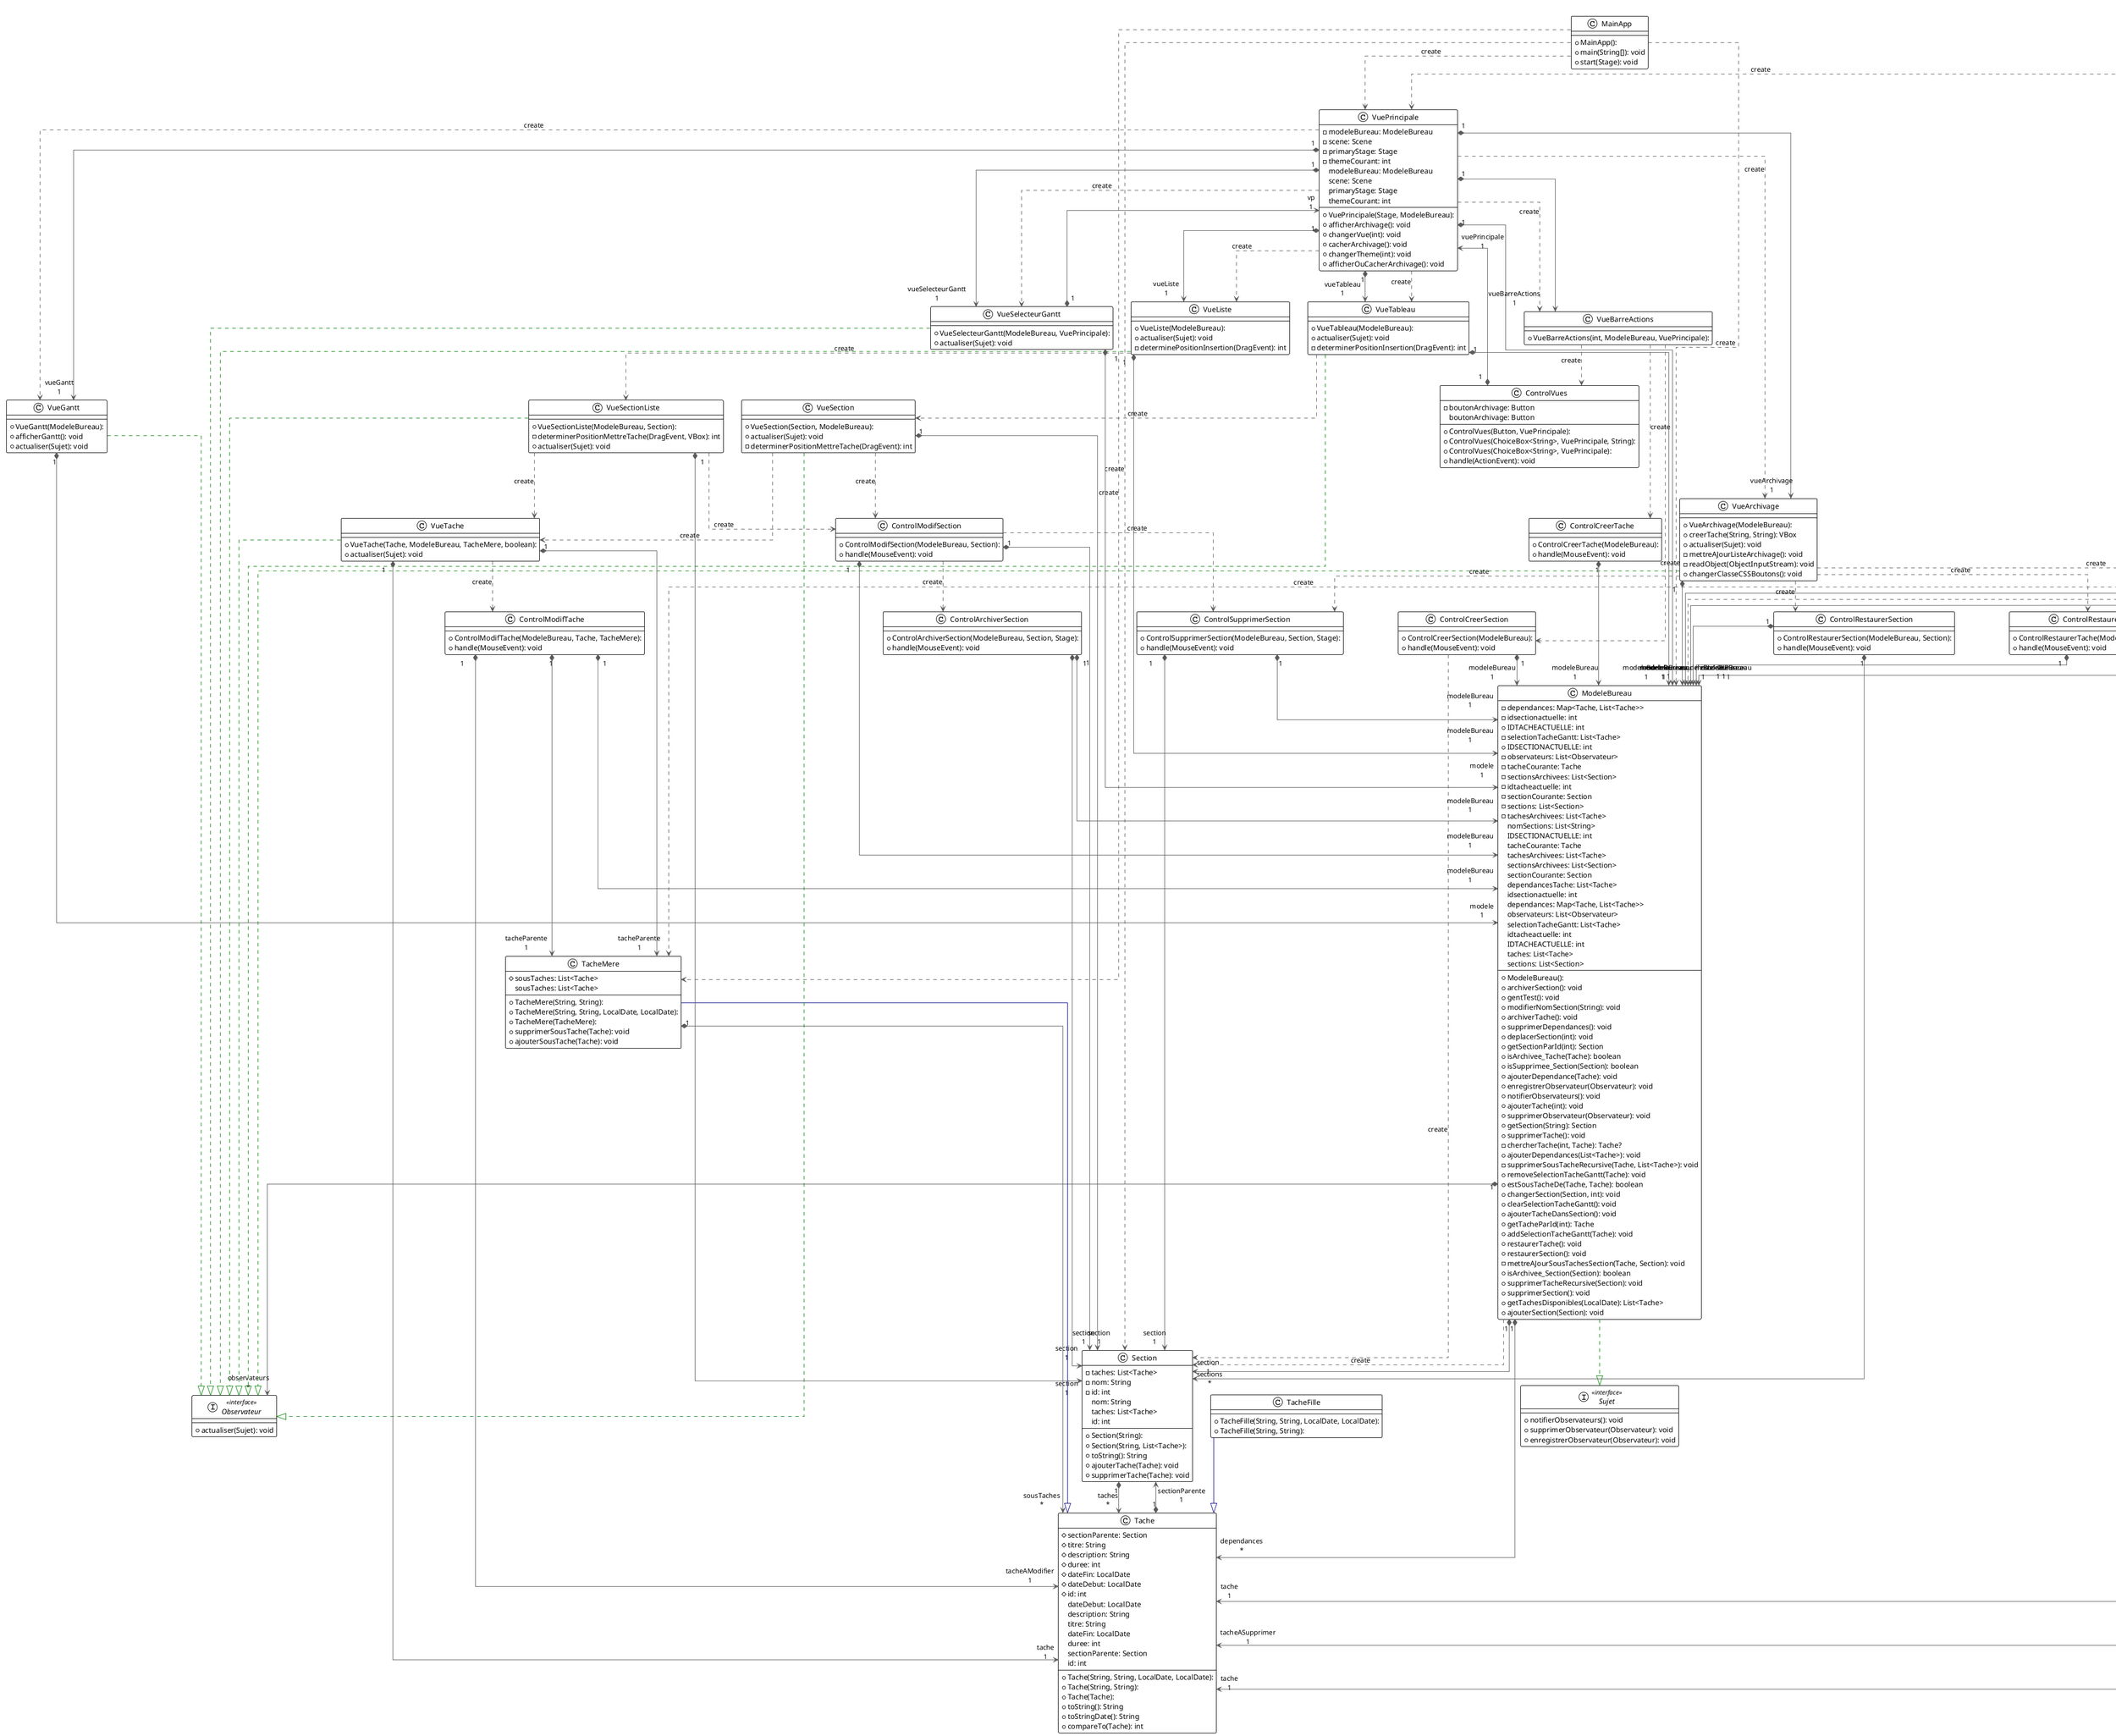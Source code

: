 @startuml

!theme plain
top to bottom direction
skinparam linetype ortho

class ControlArchiverSection {
  + ControlArchiverSection(ModeleBureau, Section, Stage): 
  + handle(MouseEvent): void
}
class ControlArchiverTache {
  + ControlArchiverTache(ModeleBureau, Tache, Stage): 
  + handle(MouseEvent): void
}
class ControlCreerSection {
  + ControlCreerSection(ModeleBureau): 
  + handle(MouseEvent): void
}
class ControlCreerTache {
  + ControlCreerTache(ModeleBureau): 
  + handle(MouseEvent): void
}
class ControlModifSection {
  + ControlModifSection(ModeleBureau, Section): 
  + handle(MouseEvent): void
}
class ControlModifTache {
  + ControlModifTache(ModeleBureau, Tache, TacheMere): 
  + handle(MouseEvent): void
}
class ControlRestaurerSection {
  + ControlRestaurerSection(ModeleBureau, Section): 
  + handle(MouseEvent): void
}
class ControlRestaurerTache {
  + ControlRestaurerTache(ModeleBureau, Tache): 
  + handle(MouseEvent): void
}
class ControlSupprimerSection {
  + ControlSupprimerSection(ModeleBureau, Section, Stage): 
  + handle(MouseEvent): void
}
class ControlSupprimerTache {
  + ControlSupprimerTache(ModeleBureau, Tache, Stage): 
  + handle(MouseEvent): void
}
class ControlVues {
  + ControlVues(Button, VuePrincipale): 
  + ControlVues(ChoiceBox<String>, VuePrincipale, String): 
  + ControlVues(ChoiceBox<String>, VuePrincipale): 
  - boutonArchivage: Button
  + handle(ActionEvent): void
   boutonArchivage: Button
}
class FormulaireTache {
  + FormulaireTache(): 
  + creerFormulaireTache(ModeleBureau, Tache, TacheMere, Stage): Scene
}
class MainApp {
  + MainApp(): 
  + main(String[]): void
  + start(Stage): void
}
class MainSerialiser {
  + MainSerialiser(): 
  + serialiser(): void
  + loaderModele(String): void
  + main(String[]): void
  + start(Stage): void
}
class ModeleBureau {
  + ModeleBureau(): 
  - dependances: Map<Tache, List<Tache>>
  - idsectionactuelle: int
  + IDTACHEACTUELLE: int
  - selectionTacheGantt: List<Tache>
  + IDSECTIONACTUELLE: int
  - observateurs: List<Observateur>
  - tacheCourante: Tache
  - sectionsArchivees: List<Section>
  - idtacheactuelle: int
  - sectionCourante: Section
  - sections: List<Section>
  - tachesArchivees: List<Tache>
  + archiverSection(): void
  + gentTest(): void
  + modifierNomSection(String): void
  + archiverTache(): void
  + supprimerDependances(): void
  + deplacerSection(int): void
  + getSectionParId(int): Section
  + isArchivee_Tache(Tache): boolean
  + isSupprimee_Section(Section): boolean
  + ajouterDependance(Tache): void
  + enregistrerObservateur(Observateur): void
  + notifierObservateurs(): void
  + ajouterTache(int): void
  + supprimerObservateur(Observateur): void
  + getSection(String): Section
  + supprimerTache(): void
  - chercherTache(int, Tache): Tache?
  + ajouterDependances(List<Tache>): void
  - supprimerSousTacheRecursive(Tache, List<Tache>): void
  + removeSelectionTacheGantt(Tache): void
  + estSousTacheDe(Tache, Tache): boolean
  + changerSection(Section, int): void
  + clearSelectionTacheGantt(): void
  + ajouterTacheDansSection(): void
  + getTacheParId(int): Tache
  + addSelectionTacheGantt(Tache): void
  + restaurerTache(): void
  + restaurerSection(): void
  - mettreAJourSousTachesSection(Tache, Section): void
  + isArchivee_Section(Section): boolean
  + supprimerTacheRecursive(Section): void
  + supprimerSection(): void
  + getTachesDisponibles(LocalDate): List<Tache>
  + ajouterSection(Section): void
   nomSections: List<String>
   IDSECTIONACTUELLE: int
   tacheCourante: Tache
   tachesArchivees: List<Tache>
   sectionsArchivees: List<Section>
   sectionCourante: Section
   dependancesTache: List<Tache>
   idsectionactuelle: int
   dependances: Map<Tache, List<Tache>>
   observateurs: List<Observateur>
   selectionTacheGantt: List<Tache>
   idtacheactuelle: int
   IDTACHEACTUELLE: int
   taches: List<Tache>
   sections: List<Section>
}
interface Observateur << interface >> {
  + actualiser(Sujet): void
}
class Section {
  + Section(String): 
  + Section(String, List<Tache>): 
  - taches: List<Tache>
  - nom: String
  - id: int
  + toString(): String
  + ajouterTache(Tache): void
  + supprimerTache(Tache): void
   nom: String
   taches: List<Tache>
   id: int
}
interface Sujet << interface >> {
  + notifierObservateurs(): void
  + supprimerObservateur(Observateur): void
  + enregistrerObservateur(Observateur): void
}
class Tache {
  + Tache(String, String, LocalDate, LocalDate): 
  + Tache(String, String): 
  + Tache(Tache): 
  # sectionParente: Section
  # titre: String
  # description: String
  # duree: int
  # dateFin: LocalDate
  # dateDebut: LocalDate
  # id: int
  + toString(): String
  + toStringDate(): String
  + compareTo(Tache): int
   dateDebut: LocalDate
   description: String
   titre: String
   dateFin: LocalDate
   duree: int
   sectionParente: Section
   id: int
}
class TacheFille {
  + TacheFille(String, String, LocalDate, LocalDate): 
  + TacheFille(String, String): 
}
class TacheMere {
  + TacheMere(String, String): 
  + TacheMere(String, String, LocalDate, LocalDate): 
  + TacheMere(TacheMere): 
  # sousTaches: List<Tache>
  + supprimerSousTache(Tache): void
  + ajouterSousTache(Tache): void
   sousTaches: List<Tache>
}
class VueArchivage {
  + VueArchivage(ModeleBureau): 
  + creerTache(String, String): VBox
  + actualiser(Sujet): void
  - mettreAJourListeArchivage(): void
  - readObject(ObjectInputStream): void
  + changerClasseCSSBoutons(): void
}
class VueBarreActions {
  + VueBarreActions(int, ModeleBureau, VuePrincipale): 
}
class VueGantt {
  + VueGantt(ModeleBureau): 
  + afficherGantt(): void
  + actualiser(Sujet): void
}
class VueListe {
  + VueListe(ModeleBureau): 
  + actualiser(Sujet): void
  - determinePositionInsertion(DragEvent): int
}
class VuePrincipale {
  + VuePrincipale(Stage, ModeleBureau): 
  - modeleBureau: ModeleBureau
  - scene: Scene
  - primaryStage: Stage
  - themeCourant: int
  + afficherArchivage(): void
  + changerVue(int): void
  + cacherArchivage(): void
  + changerTheme(int): void
  + afficherOuCacherArchivage(): void
   modeleBureau: ModeleBureau
   scene: Scene
   primaryStage: Stage
   themeCourant: int
}
class VueSection {
  + VueSection(Section, ModeleBureau): 
  + actualiser(Sujet): void
  - determinerPositionMettreTache(DragEvent): int
}
class VueSectionListe {
  + VueSectionListe(ModeleBureau, Section): 
  - determinerPositionMettreTache(DragEvent, VBox): int
  + actualiser(Sujet): void
}
class VueSelecteurGantt {
  + VueSelecteurGantt(ModeleBureau, VuePrincipale): 
  + actualiser(Sujet): void
}
class VueTableau {
  + VueTableau(ModeleBureau): 
  + actualiser(Sujet): void
  - determinerPositionInsertion(DragEvent): int
}
class VueTache {
  + VueTache(Tache, ModeleBureau, TacheMere, boolean): 
  + actualiser(Sujet): void
}
class test {
  + test(): 
  + main(String[]): void
  + start(Stage): void
}

ControlArchiverSection  "1" *-[#595959,plain]-> "modeleBureau\n1" ModeleBureau            
ControlArchiverSection  "1" *-[#595959,plain]-> "section\n1" Section                 
ControlArchiverTache    "1" *-[#595959,plain]-> "modeleBureau\n1" ModeleBureau            
ControlArchiverTache    "1" *-[#595959,plain]-> "tache\n1" Tache                   
ControlCreerSection     "1" *-[#595959,plain]-> "modeleBureau\n1" ModeleBureau            
ControlCreerSection      -[#595959,dashed]->  Section                 : "«create»"
ControlCreerTache       "1" *-[#595959,plain]-> "modeleBureau\n1" ModeleBureau            
ControlModifSection      -[#595959,dashed]->  ControlArchiverSection  : "«create»"
ControlModifSection      -[#595959,dashed]->  ControlSupprimerSection : "«create»"
ControlModifSection     "1" *-[#595959,plain]-> "modeleBureau\n1" ModeleBureau            
ControlModifSection     "1" *-[#595959,plain]-> "section\n1" Section                 
ControlModifTache       "1" *-[#595959,plain]-> "modeleBureau\n1" ModeleBureau            
ControlModifTache       "1" *-[#595959,plain]-> "tacheAModifier\n1" Tache                   
ControlModifTache       "1" *-[#595959,plain]-> "tacheParente\n1" TacheMere               
ControlRestaurerSection "1" *-[#595959,plain]-> "modeleBureau\n1" ModeleBureau            
ControlRestaurerSection "1" *-[#595959,plain]-> "section\n1" Section                 
ControlRestaurerTache   "1" *-[#595959,plain]-> "modeleBureau\n1" ModeleBureau            
ControlRestaurerTache   "1" *-[#595959,plain]-> "tache\n1" Tache                   
ControlSupprimerSection "1" *-[#595959,plain]-> "modeleBureau\n1" ModeleBureau            
ControlSupprimerSection "1" *-[#595959,plain]-> "section\n1" Section                 
ControlSupprimerTache   "1" *-[#595959,plain]-> "modeleBureau\n1" ModeleBureau            
ControlSupprimerTache   "1" *-[#595959,plain]-> "tacheASupprimer\n1" Tache                   
ControlVues             "1" *-[#595959,plain]-> "vuePrincipale\n1" VuePrincipale           
FormulaireTache          -[#595959,dashed]->  ControlArchiverTache    : "«create»"
FormulaireTache          -[#595959,dashed]->  ControlSupprimerTache   : "«create»"
FormulaireTache          -[#595959,dashed]->  TacheMere               : "«create»"
MainApp                  -[#595959,dashed]->  ModeleBureau            : "«create»"
MainApp                  -[#595959,dashed]->  Section                 : "«create»"
MainApp                  -[#595959,dashed]->  TacheMere               : "«create»"
MainApp                  -[#595959,dashed]->  VuePrincipale           : "«create»"
MainSerialiser          "1" *-[#595959,plain]-> "modeleBureau\n1" ModeleBureau            
MainSerialiser           -[#595959,dashed]->  ModeleBureau            : "«create»"
MainSerialiser           -[#595959,dashed]->  VuePrincipale           : "«create»"
ModeleBureau            "1" *-[#595959,plain]-> "observateurs\n*" Observateur             
ModeleBureau             -[#595959,dashed]->  Section                 : "«create»"
ModeleBureau            "1" *-[#595959,plain]-> "sections\n*" Section                 
ModeleBureau             -[#008200,dashed]-^  Sujet                   
ModeleBureau            "1" *-[#595959,plain]-> "dependances\n*" Tache                   
Section                 "1" *-[#595959,plain]-> "taches\n*" Tache                   
Tache                   "1" *-[#595959,plain]-> "sectionParente\n1" Section                 
TacheFille               -[#000082,plain]-^  Tache                   
TacheMere                -[#000082,plain]-^  Tache                   
TacheMere               "1" *-[#595959,plain]-> "sousTaches\n*" Tache                   
VueArchivage             -[#595959,dashed]->  ControlRestaurerSection : "«create»"
VueArchivage             -[#595959,dashed]->  ControlRestaurerTache   : "«create»"
VueArchivage             -[#595959,dashed]->  ControlSupprimerSection : "«create»"
VueArchivage             -[#595959,dashed]->  ControlSupprimerTache   : "«create»"
VueArchivage            "1" *-[#595959,plain]-> "modeleBureau\n1" ModeleBureau            
VueArchivage             -[#008200,dashed]-^  Observateur             
VueBarreActions          -[#595959,dashed]->  ControlCreerSection     : "«create»"
VueBarreActions          -[#595959,dashed]->  ControlCreerTache       : "«create»"
VueBarreActions          -[#595959,dashed]->  ControlVues             : "«create»"
VueGantt                "1" *-[#595959,plain]-> "modele\n1" ModeleBureau            
VueGantt                 -[#008200,dashed]-^  Observateur             
VueListe                "1" *-[#595959,plain]-> "modeleBureau\n1" ModeleBureau            
VueListe                 -[#008200,dashed]-^  Observateur             
VueListe                 -[#595959,dashed]->  VueSectionListe         : "«create»"
VuePrincipale           "1" *-[#595959,plain]-> "modeleBureau\n1" ModeleBureau            
VuePrincipale           "1" *-[#595959,plain]-> "vueArchivage\n1" VueArchivage            
VuePrincipale            -[#595959,dashed]->  VueArchivage            : "«create»"
VuePrincipale           "1" *-[#595959,plain]-> "vueBarreActions\n1" VueBarreActions         
VuePrincipale            -[#595959,dashed]->  VueBarreActions         : "«create»"
VuePrincipale            -[#595959,dashed]->  VueGantt                : "«create»"
VuePrincipale           "1" *-[#595959,plain]-> "vueGantt\n1" VueGantt                
VuePrincipale           "1" *-[#595959,plain]-> "vueListe\n1" VueListe                
VuePrincipale            -[#595959,dashed]->  VueListe                : "«create»"
VuePrincipale           "1" *-[#595959,plain]-> "vueSelecteurGantt\n1" VueSelecteurGantt       
VuePrincipale            -[#595959,dashed]->  VueSelecteurGantt       : "«create»"
VuePrincipale           "1" *-[#595959,plain]-> "vueTableau\n1" VueTableau              
VuePrincipale            -[#595959,dashed]->  VueTableau              : "«create»"
VueSection               -[#595959,dashed]->  ControlModifSection     : "«create»"
VueSection               -[#008200,dashed]-^  Observateur             
VueSection              "1" *-[#595959,plain]-> "section\n1" Section                 
VueSection               -[#595959,dashed]->  VueTache                : "«create»"
VueSectionListe          -[#595959,dashed]->  ControlModifSection     : "«create»"
VueSectionListe          -[#008200,dashed]-^  Observateur             
VueSectionListe         "1" *-[#595959,plain]-> "section\n1" Section                 
VueSectionListe          -[#595959,dashed]->  VueTache                : "«create»"
VueSelecteurGantt       "1" *-[#595959,plain]-> "modele\n1" ModeleBureau            
VueSelecteurGantt        -[#008200,dashed]-^  Observateur             
VueSelecteurGantt       "1" *-[#595959,plain]-> "vp\n1" VuePrincipale           
VueTableau              "1" *-[#595959,plain]-> "modeleBureau\n1" ModeleBureau            
VueTableau               -[#008200,dashed]-^  Observateur             
VueTableau               -[#595959,dashed]->  VueSection              : "«create»"
VueTache                 -[#595959,dashed]->  ControlModifTache       : "«create»"
VueTache                 -[#008200,dashed]-^  Observateur             
VueTache                "1" *-[#595959,plain]-> "tache\n1" Tache                   
VueTache                "1" *-[#595959,plain]-> "tacheParente\n1" TacheMere               
@enduml
